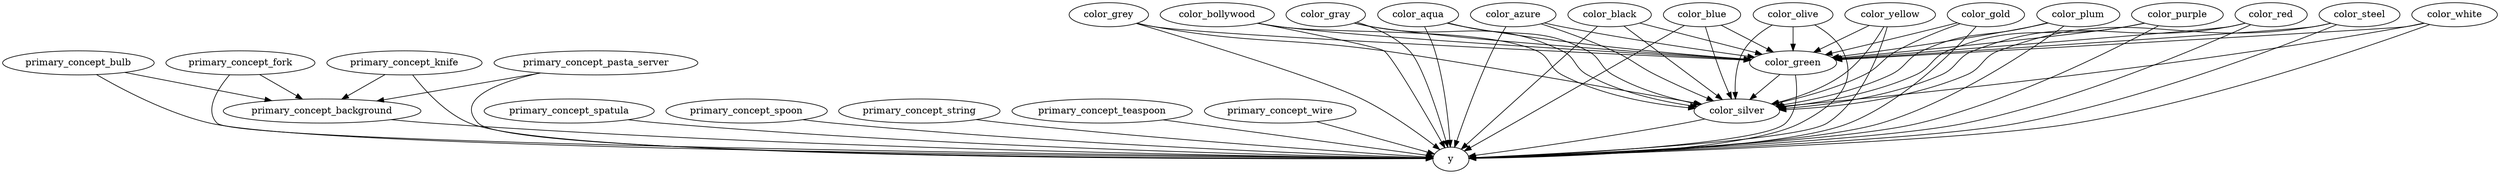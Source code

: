 strict digraph  {
primary_concept_background;
y;
primary_concept_bulb;
primary_concept_fork;
primary_concept_knife;
primary_concept_pasta_server;
primary_concept_spatula;
primary_concept_spoon;
primary_concept_string;
primary_concept_teaspoon;
primary_concept_wire;
color_aqua;
color_azure;
color_black;
color_blue;
color_bollywood;
color_gold;
color_gray;
color_green;
color_grey;
color_olive;
color_plum;
color_purple;
color_red;
color_silver;
color_steel;
color_white;
color_yellow;
primary_concept_background -> y;
primary_concept_bulb -> y;
primary_concept_bulb -> primary_concept_background;
primary_concept_fork -> y;
primary_concept_fork -> primary_concept_background;
primary_concept_knife -> y;
primary_concept_knife -> primary_concept_background;
primary_concept_pasta_server -> y;
primary_concept_pasta_server -> primary_concept_background;
primary_concept_spatula -> y;
primary_concept_spoon -> y;
primary_concept_string -> y;
primary_concept_teaspoon -> y;
primary_concept_wire -> y;
color_aqua -> y;
color_aqua -> color_green;
color_aqua -> color_silver;
color_azure -> y;
color_azure -> color_green;
color_azure -> color_silver;
color_black -> y;
color_black -> color_green;
color_black -> color_silver;
color_blue -> y;
color_blue -> color_green;
color_blue -> color_silver;
color_bollywood -> y;
color_bollywood -> color_green;
color_bollywood -> color_silver;
color_gold -> y;
color_gold -> color_green;
color_gold -> color_silver;
color_gray -> y;
color_gray -> color_green;
color_gray -> color_silver;
color_green -> y;
color_green -> color_silver;
color_grey -> y;
color_grey -> color_green;
color_grey -> color_silver;
color_olive -> y;
color_olive -> color_green;
color_olive -> color_silver;
color_plum -> y;
color_plum -> color_green;
color_plum -> color_silver;
color_purple -> y;
color_purple -> color_green;
color_purple -> color_silver;
color_red -> y;
color_red -> color_green;
color_red -> color_silver;
color_silver -> y;
color_steel -> y;
color_steel -> color_green;
color_steel -> color_silver;
color_white -> y;
color_white -> color_green;
color_white -> color_silver;
color_yellow -> y;
color_yellow -> color_green;
color_yellow -> color_silver;
}
